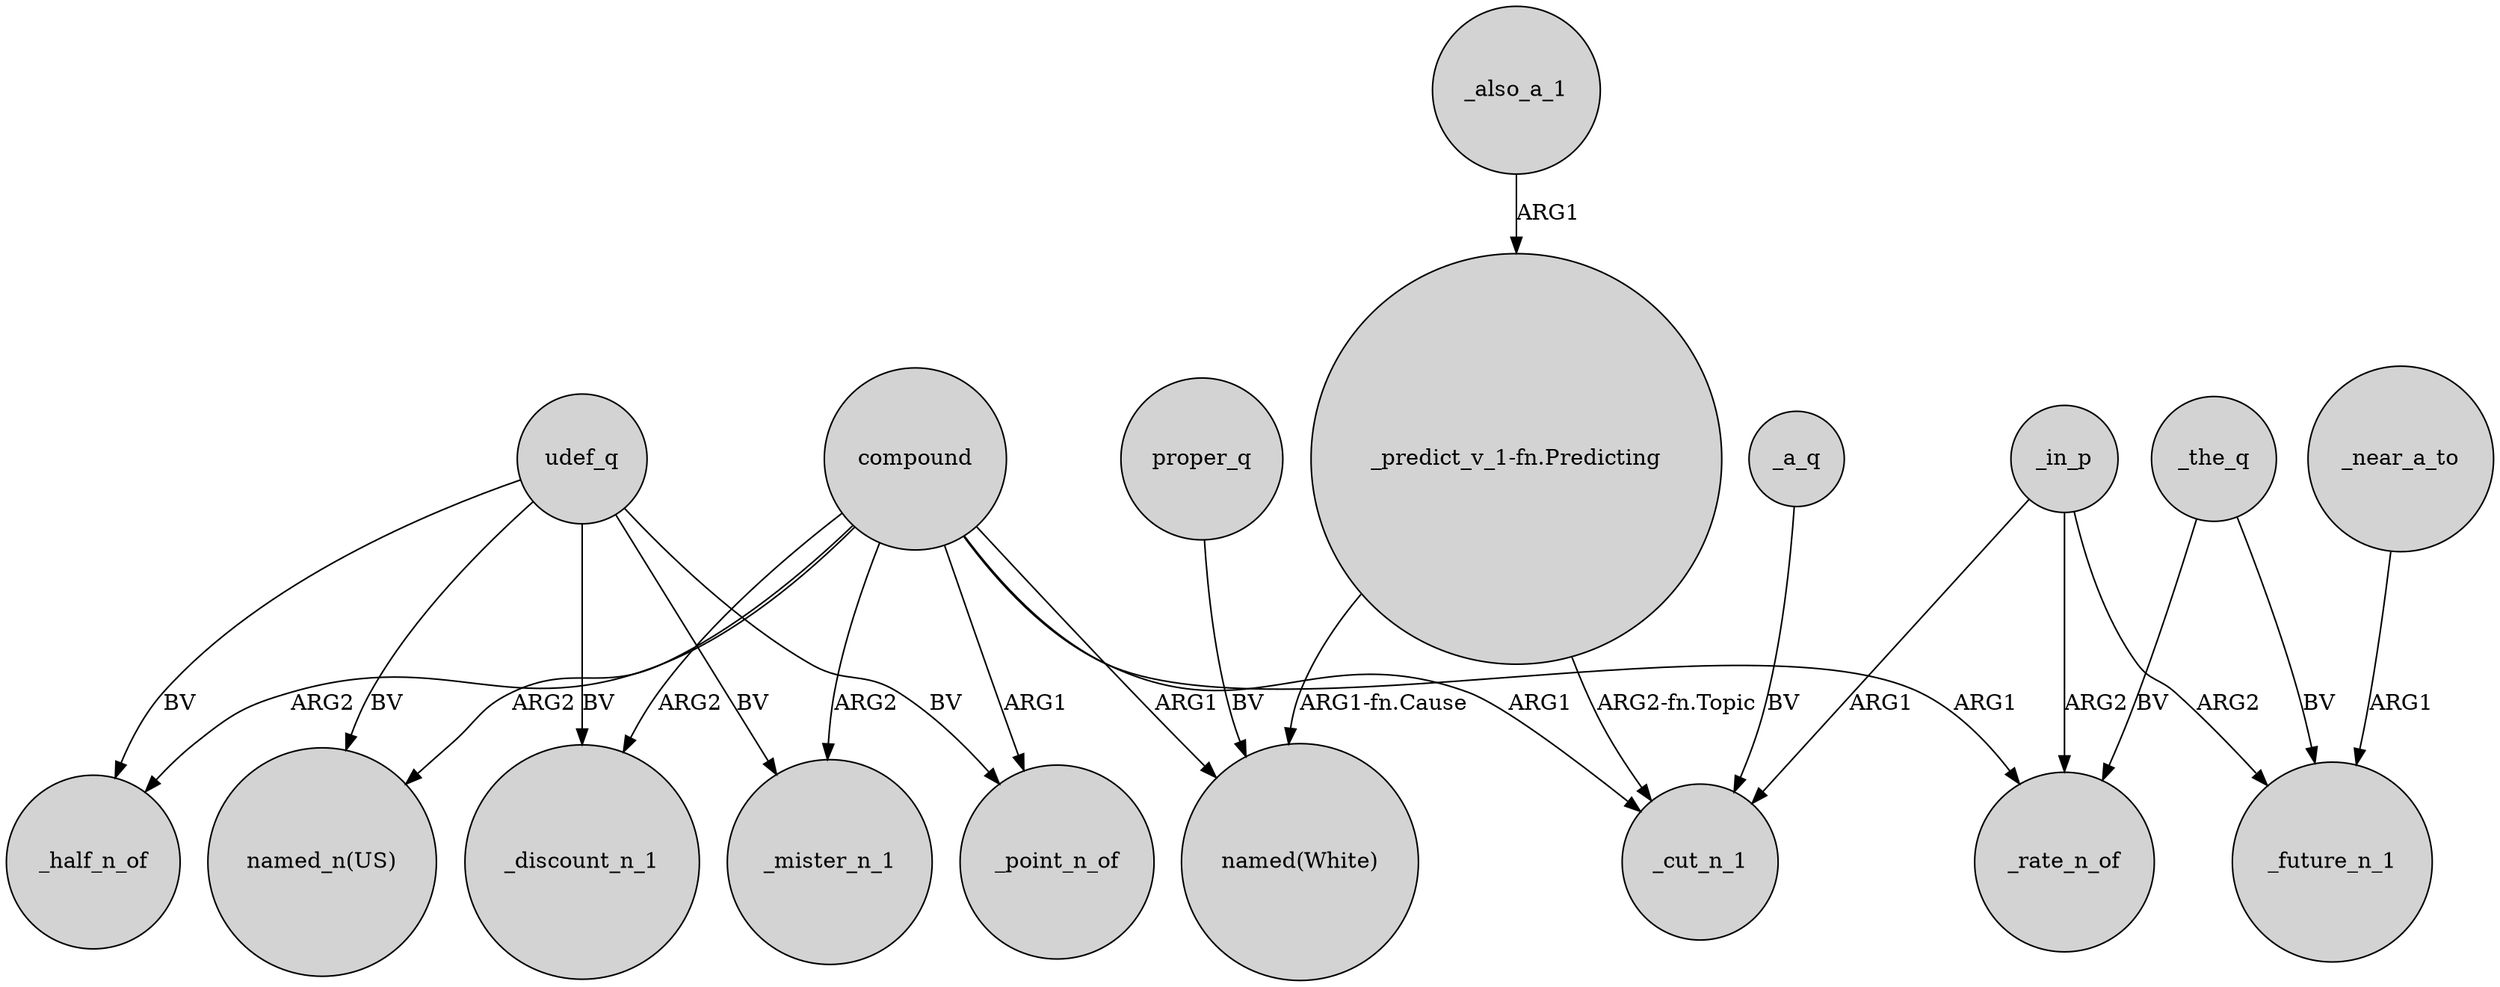 digraph {
	node [shape=circle style=filled]
	udef_q -> "named_n(US)" [label=BV]
	_a_q -> _cut_n_1 [label=BV]
	_also_a_1 -> "_predict_v_1-fn.Predicting" [label=ARG1]
	_in_p -> _cut_n_1 [label=ARG1]
	_in_p -> _rate_n_of [label=ARG2]
	compound -> _mister_n_1 [label=ARG2]
	compound -> _rate_n_of [label=ARG1]
	udef_q -> _mister_n_1 [label=BV]
	_in_p -> _future_n_1 [label=ARG2]
	udef_q -> _half_n_of [label=BV]
	udef_q -> _discount_n_1 [label=BV]
	_the_q -> _rate_n_of [label=BV]
	compound -> "named_n(US)" [label=ARG2]
	compound -> _point_n_of [label=ARG1]
	proper_q -> "named(White)" [label=BV]
	compound -> _cut_n_1 [label=ARG1]
	"_predict_v_1-fn.Predicting" -> "named(White)" [label="ARG1-fn.Cause"]
	compound -> _discount_n_1 [label=ARG2]
	compound -> _half_n_of [label=ARG2]
	compound -> "named(White)" [label=ARG1]
	_near_a_to -> _future_n_1 [label=ARG1]
	_the_q -> _future_n_1 [label=BV]
	udef_q -> _point_n_of [label=BV]
	"_predict_v_1-fn.Predicting" -> _cut_n_1 [label="ARG2-fn.Topic"]
}
